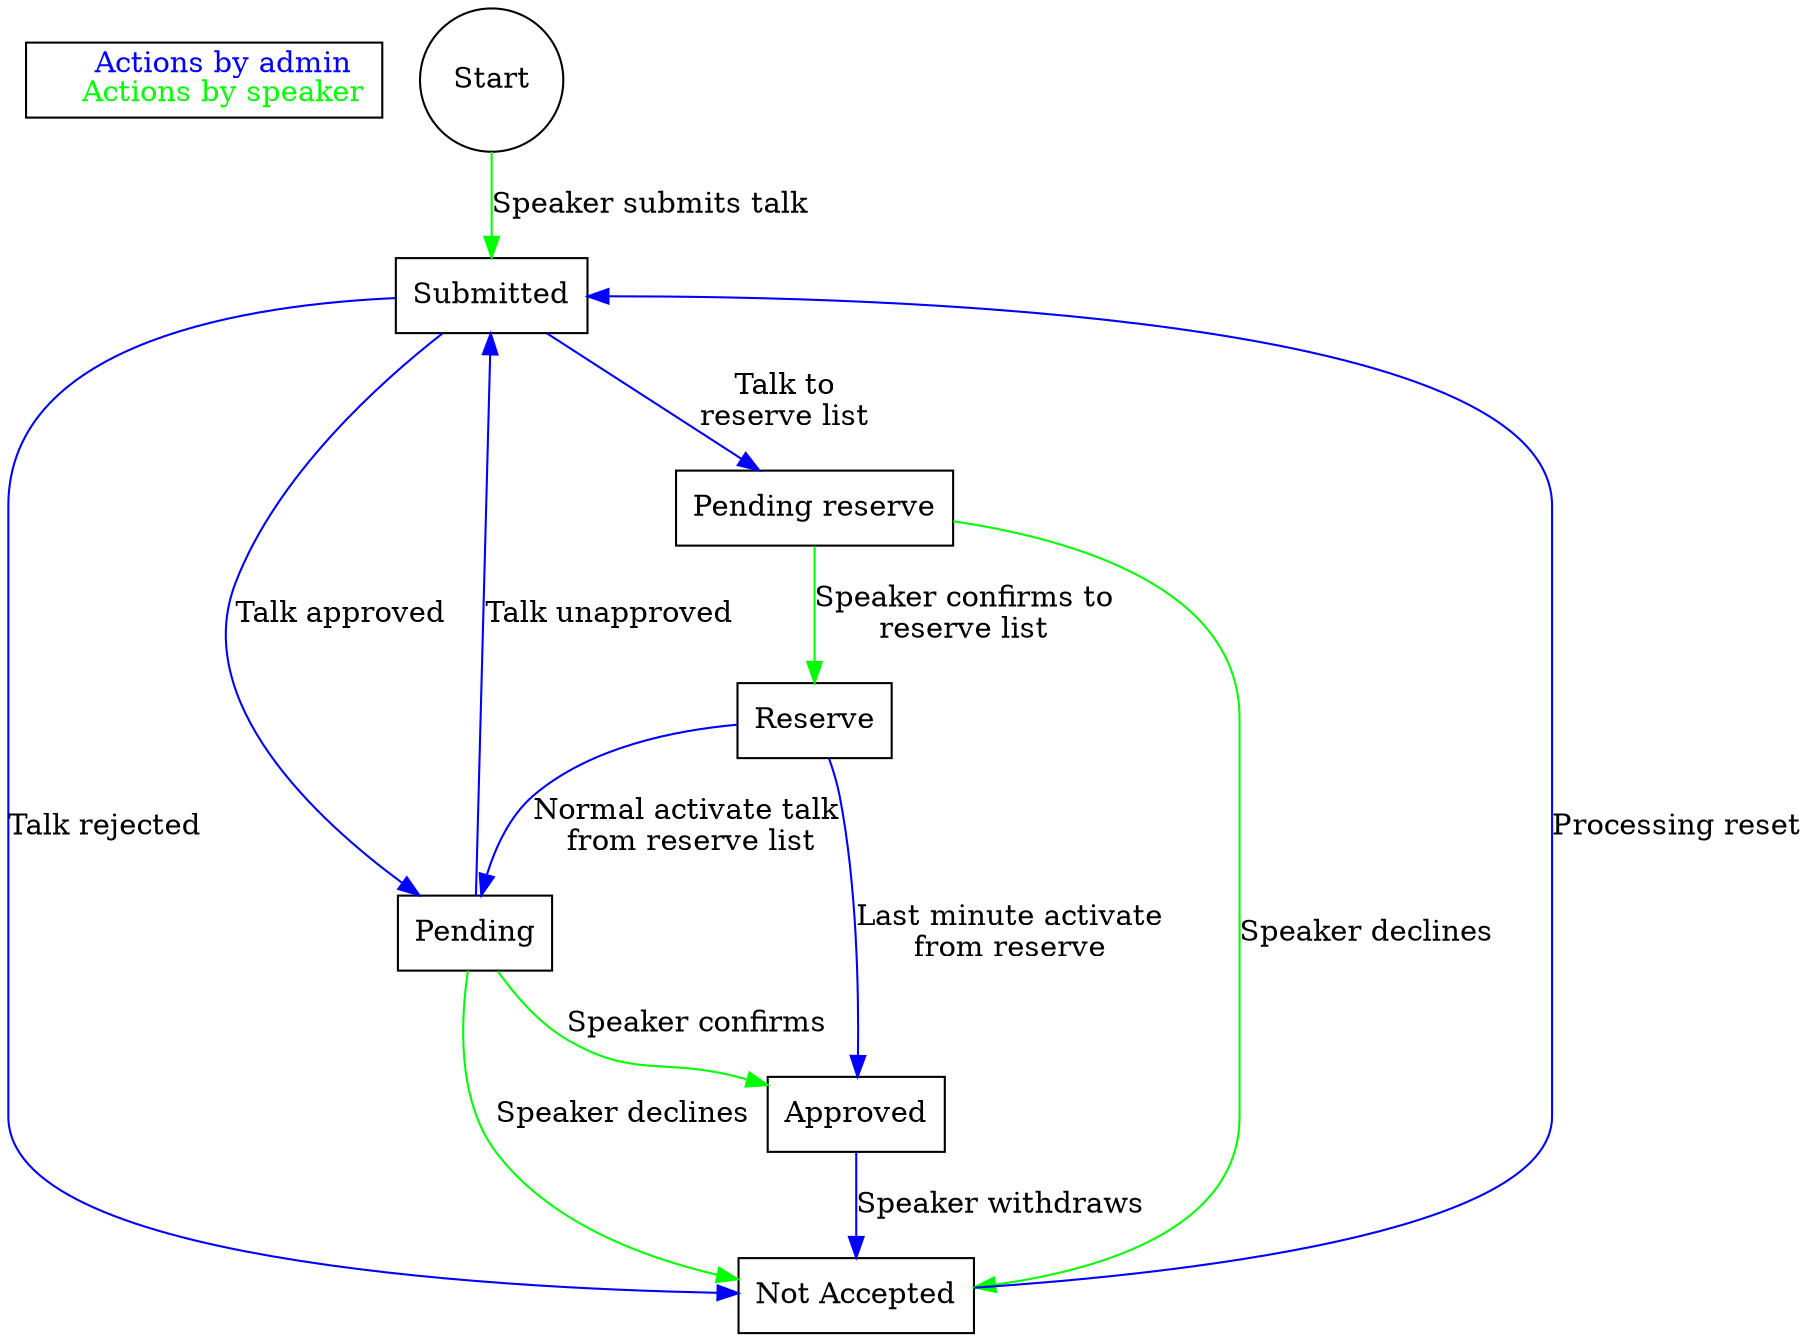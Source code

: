 digraph talkstates {
	subgraph legend {
		key[shape=box, label=<
		    <font color="blue">Actions by admin</font><br/>
		    <font color="green">Actions by speaker</font><br/>
		>, labeljust="l"]
	}

	start[shape=circle label=Start];

	submitted[shape=box label=Submitted];
	pending[shape=box label=Pending];
	approved[shape=box label=Approved];
	reserve[shape=box label=Reserve];
	pendingreserve[shape=box label="Pending reserve"];

	rejected[shape=box label="Not Accepted"];

	start -> submitted [label = "Speaker submits talk", color=green];
	submitted -> pending [label = "Talk approved", color=blue]
	pending -> approved [label = "Speaker confirms", color=green]
	pending -> rejected [label = "Speaker declines", color=green]
	pending -> submitted [label = "Talk unapproved", color=blue]
	submitted -> rejected [label = "Talk rejected", color=blue]
	submitted -> pendingreserve [label = "Talk to\nreserve list", color=blue]
	pendingreserve -> reserve [label = "Speaker confirms to\nreserve list", color=green]
	pendingreserve -> rejected [label = "Speaker declines", color=green]
	reserve -> pending [label = "Normal activate talk\n from reserve list", color=blue]
	approved -> rejected [label = "Speaker withdraws", color=blue]
	rejected -> submitted [label = "Processing reset", color=blue]
	reserve -> approved [label = "Last minute activate\nfrom reserve", color=blue]
}